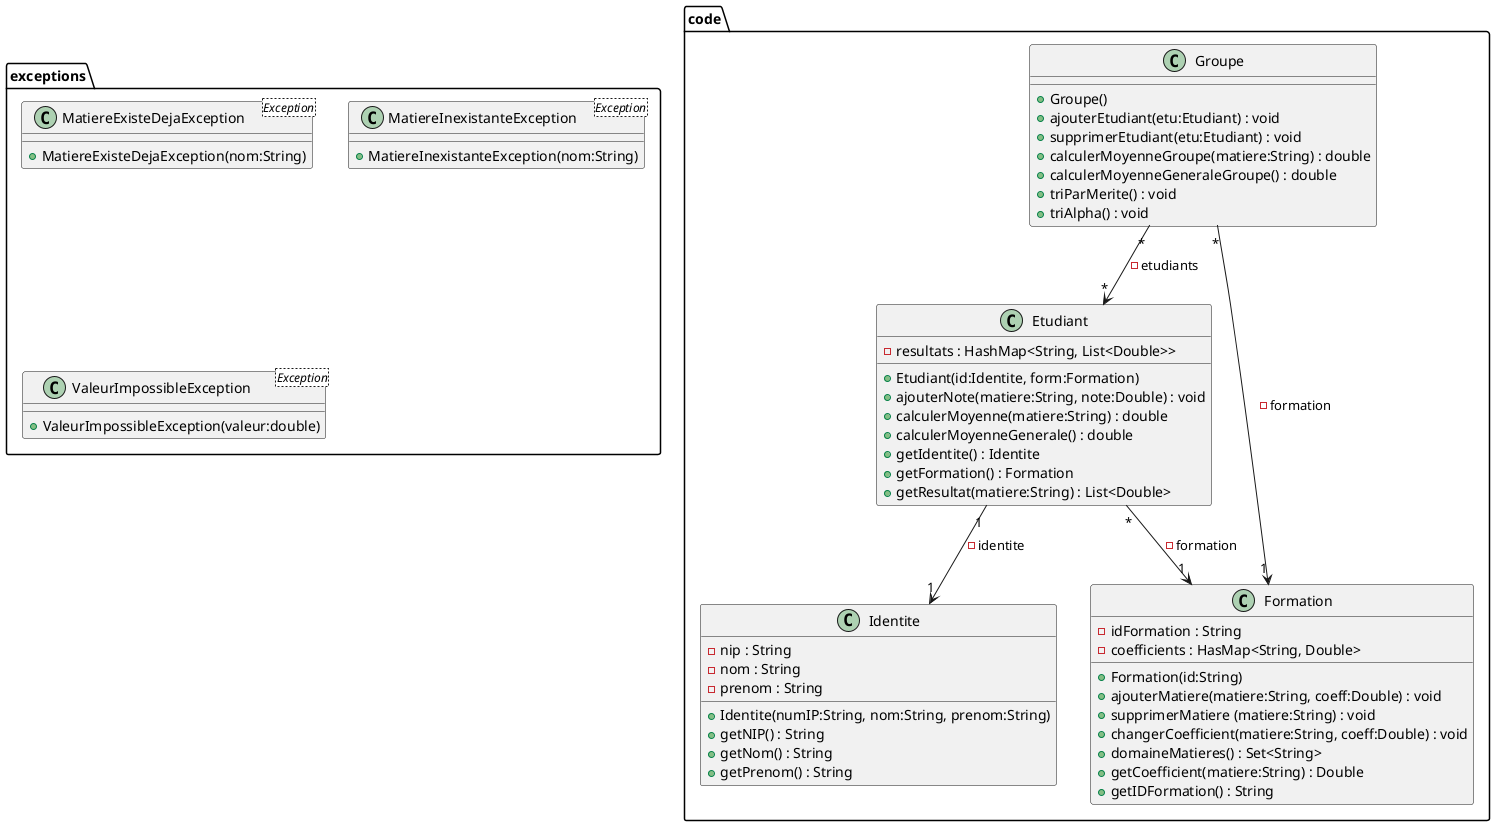 @startuml

package exceptions {
    class MatiereExisteDejaException <Exception> {
        + MatiereExisteDejaException(nom:String)
    }
    class MatiereInexistanteException <Exception> {
        + MatiereInexistanteException(nom:String)
    }
    class ValeurImpossibleException <Exception> {
        + ValeurImpossibleException(valeur:double)
    }
}

package code {

class Groupe {
    + Groupe()
    + ajouterEtudiant(etu:Etudiant) : void
    + supprimerEtudiant(etu:Etudiant) : void
    + calculerMoyenneGroupe(matiere:String) : double
    + calculerMoyenneGeneraleGroupe() : double
    + triParMerite() : void
    + triAlpha() : void
}
class Etudiant {
    - resultats : HashMap<String, List<Double>>
    + Etudiant(id:Identite, form:Formation)
    + ajouterNote(matiere:String, note:Double) : void
    + calculerMoyenne(matiere:String) : double
    + calculerMoyenneGenerale() : double
    + getIdentite() : Identite
    + getFormation() : Formation
    + getResultat(matiere:String) : List<Double>
}
class Identite {
    - nip : String
    - nom : String
    - prenom : String
    + Identite(numIP:String, nom:String, prenom:String)
    + getNIP() : String
    + getNom() : String
    + getPrenom() : String
}
class Formation {
    - idFormation : String
    - coefficients : HasMap<String, Double>
    + Formation(id:String)
    + ajouterMatiere(matiere:String, coeff:Double) : void
    + supprimerMatiere (matiere:String) : void
    + changerCoefficient(matiere:String, coeff:Double) : void
    + domaineMatieres() : Set<String>
    + getCoefficient(matiere:String) : Double
    + getIDFormation() : String
}
Groupe "*" --> "*" Etudiant : - etudiants
Groupe "*" --> "1" Formation : - formation
Etudiant "*" --> "1" Formation : - formation
Etudiant "1" --> "1" Identite : - identite

}

@enduml